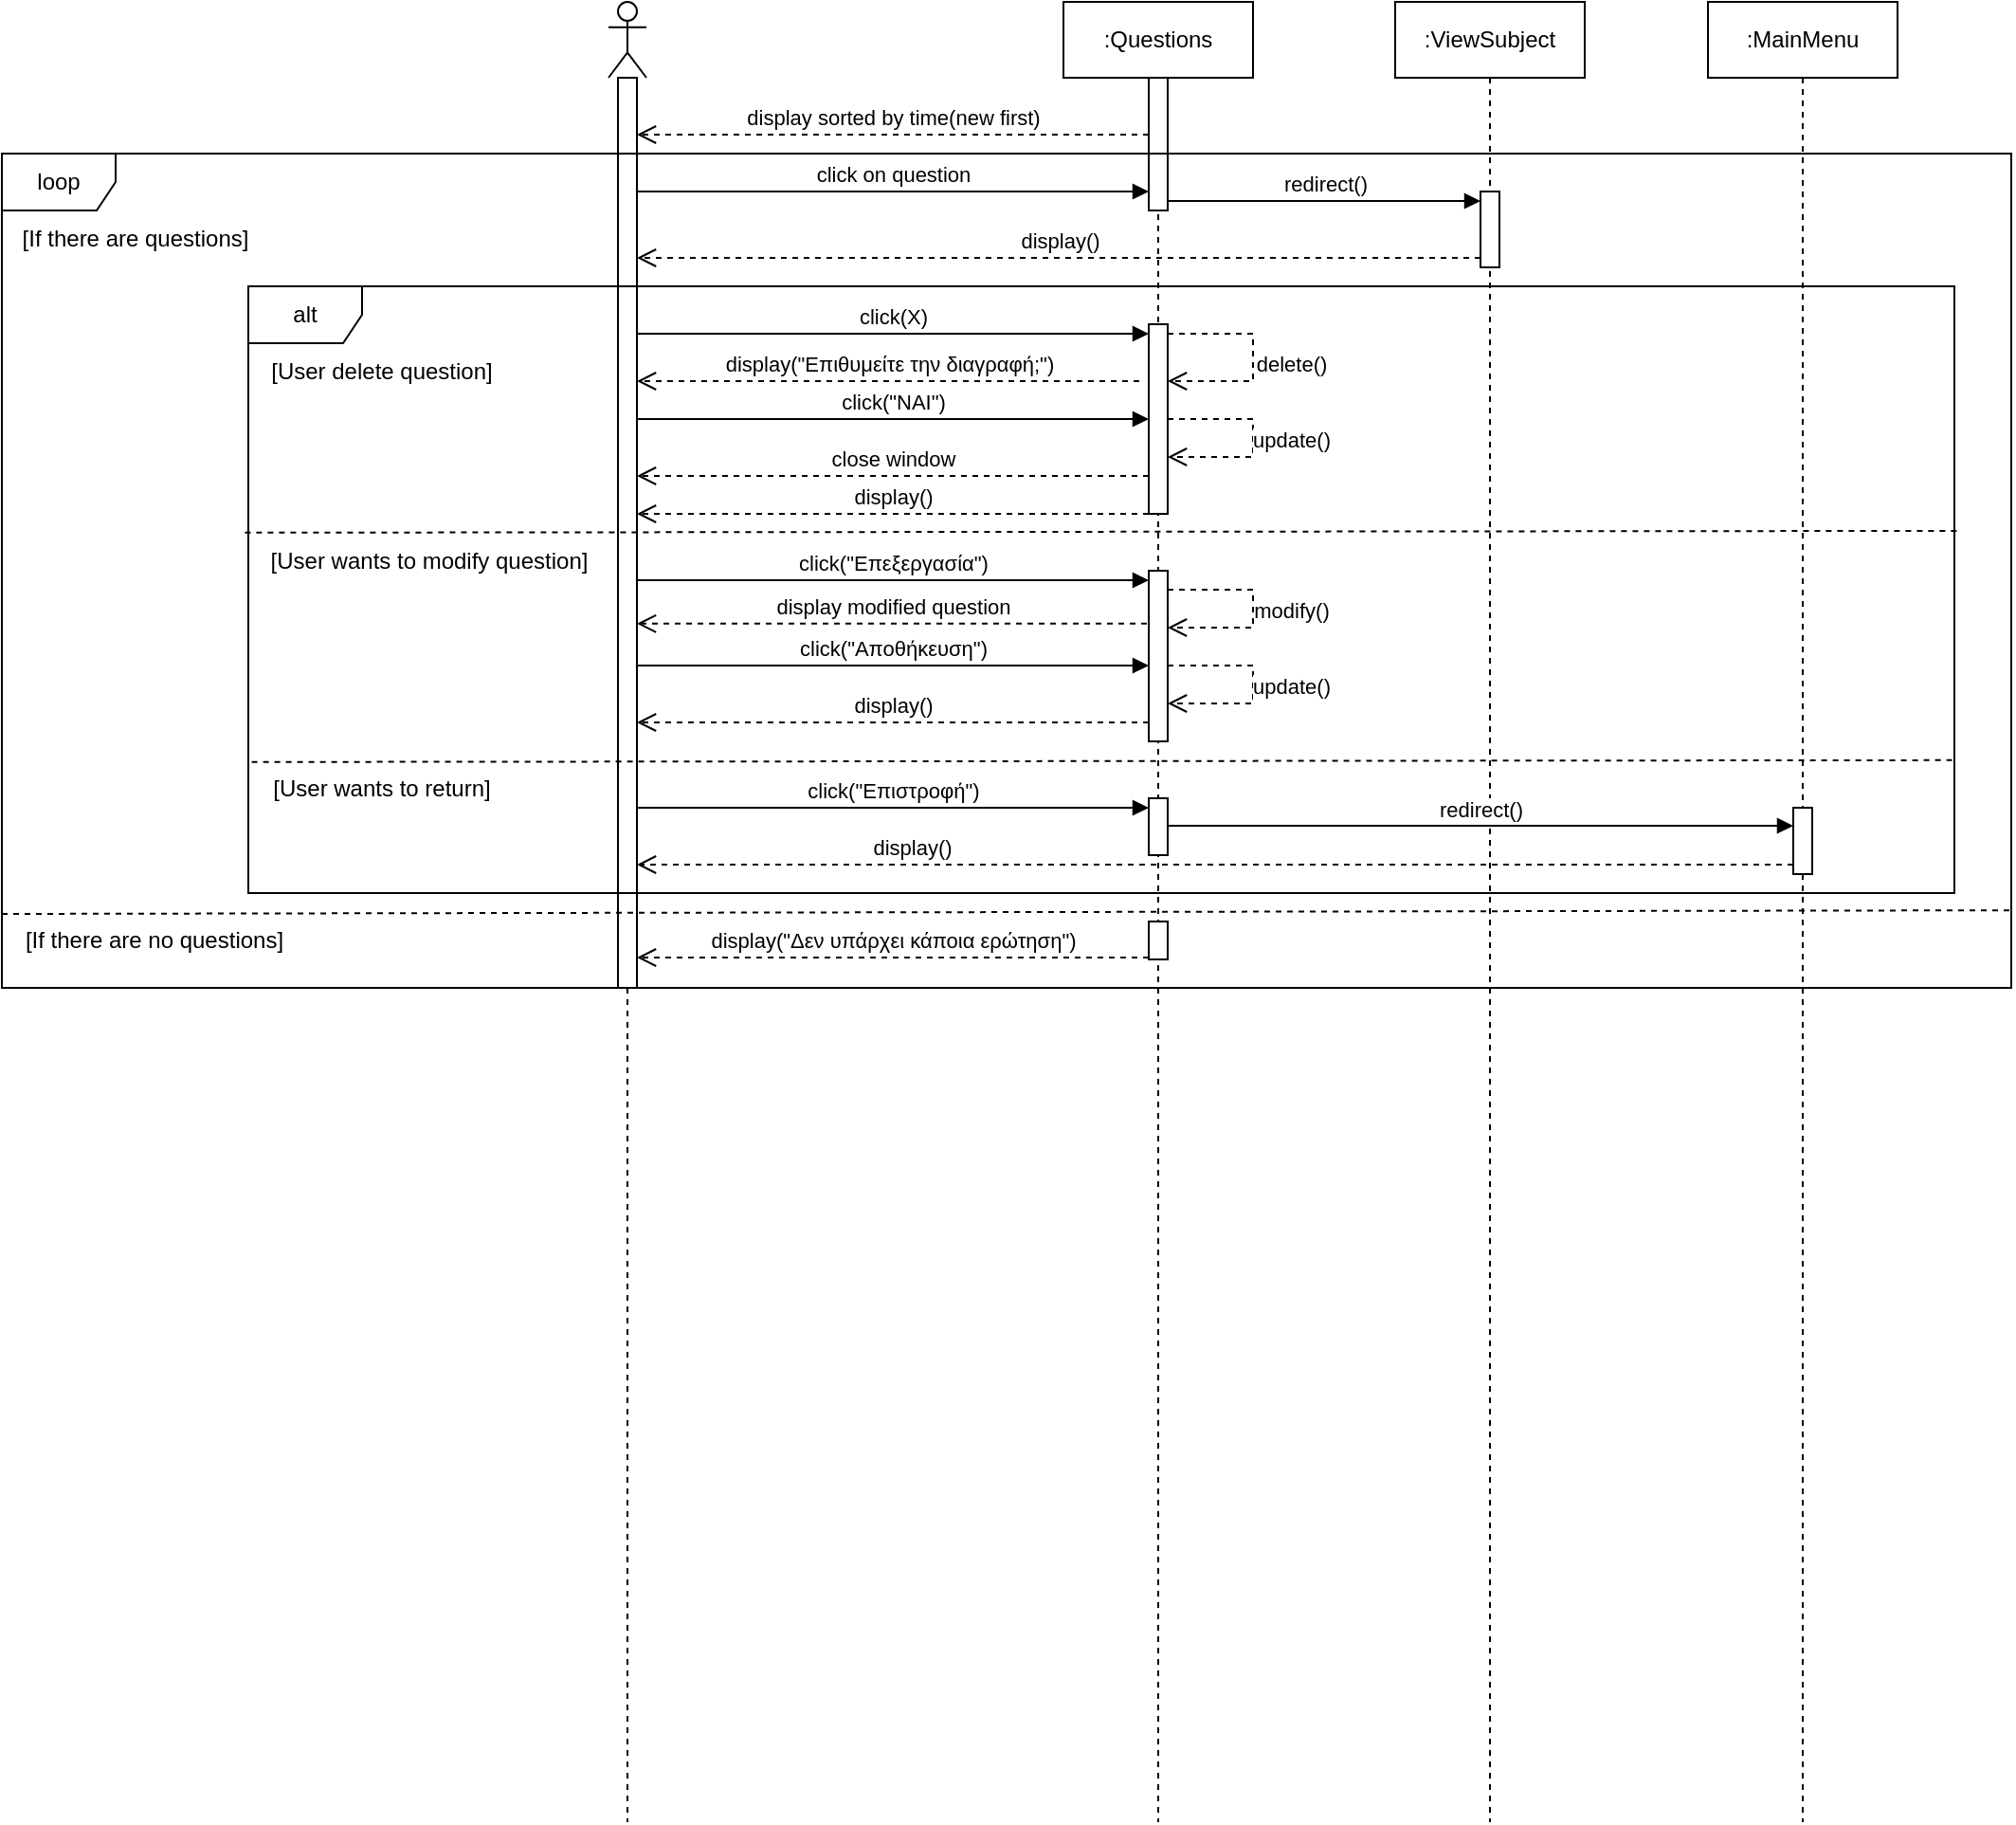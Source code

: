 <mxfile version="27.0.5">
  <diagram name="Σελίδα-1" id="nZ9dE0ernTknzVwTiY8l">
    <mxGraphModel dx="1611" dy="1102" grid="1" gridSize="10" guides="1" tooltips="1" connect="1" arrows="1" fold="1" page="1" pageScale="1" pageWidth="827" pageHeight="1169" math="0" shadow="0" adaptiveColors="none">
      <root>
        <mxCell id="0" />
        <mxCell id="1" parent="0" />
        <mxCell id="lzkj55j0BClkPCkctL9j-1" value=":Questions" style="shape=umlLifeline;perimeter=lifelinePerimeter;whiteSpace=wrap;html=1;container=1;dropTarget=0;collapsible=0;recursiveResize=0;outlineConnect=0;portConstraint=eastwest;newEdgeStyle={&quot;curved&quot;:0,&quot;rounded&quot;:0};" parent="1" vertex="1">
          <mxGeometry x="290" y="80" width="100" height="960" as="geometry" />
        </mxCell>
        <mxCell id="lzkj55j0BClkPCkctL9j-6" value="" style="html=1;points=[[0,0,0,0,5],[0,1,0,0,-5],[1,0,0,0,5],[1,1,0,0,-5]];perimeter=orthogonalPerimeter;outlineConnect=0;targetShapes=umlLifeline;portConstraint=eastwest;newEdgeStyle={&quot;curved&quot;:0,&quot;rounded&quot;:0};" parent="lzkj55j0BClkPCkctL9j-1" vertex="1">
          <mxGeometry x="45" y="40" width="10" height="70" as="geometry" />
        </mxCell>
        <mxCell id="lzkj55j0BClkPCkctL9j-16" value="" style="html=1;points=[[0,0,0,0,5],[0,1,0,0,-5],[1,0,0,0,5],[1,1,0,0,-5]];perimeter=orthogonalPerimeter;outlineConnect=0;targetShapes=umlLifeline;portConstraint=eastwest;newEdgeStyle={&quot;curved&quot;:0,&quot;rounded&quot;:0};" parent="lzkj55j0BClkPCkctL9j-1" vertex="1">
          <mxGeometry x="45" y="170" width="10" height="100" as="geometry" />
        </mxCell>
        <mxCell id="lzkj55j0BClkPCkctL9j-21" value="update()" style="html=1;verticalAlign=bottom;endArrow=open;dashed=1;endSize=8;curved=0;rounded=0;" parent="lzkj55j0BClkPCkctL9j-1" source="lzkj55j0BClkPCkctL9j-16" target="lzkj55j0BClkPCkctL9j-16" edge="1">
          <mxGeometry x="0.182" y="-20" relative="1" as="geometry">
            <mxPoint x="60" y="220" as="sourcePoint" />
            <mxPoint x="60" y="240" as="targetPoint" />
            <Array as="points">
              <mxPoint x="100" y="220" />
              <mxPoint x="100" y="240" />
            </Array>
            <mxPoint x="20" y="20" as="offset" />
          </mxGeometry>
        </mxCell>
        <mxCell id="lzkj55j0BClkPCkctL9j-25" value="" style="html=1;points=[[0,0,0,0,5],[0,1,0,0,-5],[1,0,0,0,5],[1,1,0,0,-5]];perimeter=orthogonalPerimeter;outlineConnect=0;targetShapes=umlLifeline;portConstraint=eastwest;newEdgeStyle={&quot;curved&quot;:0,&quot;rounded&quot;:0};" parent="lzkj55j0BClkPCkctL9j-1" vertex="1">
          <mxGeometry x="45" y="300" width="10" height="90" as="geometry" />
        </mxCell>
        <mxCell id="lzkj55j0BClkPCkctL9j-26" value="click(&quot;Επεξεργασία&quot;)" style="html=1;verticalAlign=bottom;endArrow=block;curved=0;rounded=0;entryX=0;entryY=0;entryDx=0;entryDy=5;entryPerimeter=0;" parent="lzkj55j0BClkPCkctL9j-1" target="lzkj55j0BClkPCkctL9j-25" edge="1">
          <mxGeometry width="80" relative="1" as="geometry">
            <mxPoint x="-225" y="305" as="sourcePoint" />
            <mxPoint x="-130" y="300" as="targetPoint" />
          </mxGeometry>
        </mxCell>
        <mxCell id="lzkj55j0BClkPCkctL9j-29" value="display()" style="html=1;verticalAlign=bottom;endArrow=open;dashed=1;endSize=8;curved=0;rounded=0;exitX=0;exitY=1;exitDx=0;exitDy=-5;exitPerimeter=0;" parent="lzkj55j0BClkPCkctL9j-1" edge="1">
          <mxGeometry relative="1" as="geometry">
            <mxPoint x="45" y="380" as="sourcePoint" />
            <mxPoint x="-225" y="380" as="targetPoint" />
          </mxGeometry>
        </mxCell>
        <mxCell id="lzkj55j0BClkPCkctL9j-50" value="delete()" style="html=1;verticalAlign=bottom;endArrow=open;dashed=1;endSize=8;curved=0;rounded=0;exitX=1;exitY=0;exitDx=0;exitDy=5;exitPerimeter=0;" parent="lzkj55j0BClkPCkctL9j-1" source="lzkj55j0BClkPCkctL9j-16" target="lzkj55j0BClkPCkctL9j-16" edge="1">
          <mxGeometry x="0.217" y="-20" relative="1" as="geometry">
            <mxPoint x="70" y="180" as="sourcePoint" />
            <mxPoint x="70" y="200" as="targetPoint" />
            <Array as="points">
              <mxPoint x="100" y="175" />
              <mxPoint x="100" y="200" />
            </Array>
            <mxPoint x="20" y="20" as="offset" />
          </mxGeometry>
        </mxCell>
        <mxCell id="lzkj55j0BClkPCkctL9j-2" value="" style="shape=umlLifeline;perimeter=lifelinePerimeter;whiteSpace=wrap;html=1;container=1;dropTarget=0;collapsible=0;recursiveResize=0;outlineConnect=0;portConstraint=eastwest;newEdgeStyle={&quot;curved&quot;:0,&quot;rounded&quot;:0};participant=umlActor;" parent="1" vertex="1">
          <mxGeometry x="50" y="80" width="20" height="960" as="geometry" />
        </mxCell>
        <mxCell id="lzkj55j0BClkPCkctL9j-5" value="" style="html=1;points=[[0,0,0,0,5],[0,1,0,0,-5],[1,0,0,0,5],[1,1,0,0,-5]];perimeter=orthogonalPerimeter;outlineConnect=0;targetShapes=umlLifeline;portConstraint=eastwest;newEdgeStyle={&quot;curved&quot;:0,&quot;rounded&quot;:0};" parent="lzkj55j0BClkPCkctL9j-2" vertex="1">
          <mxGeometry x="5" y="40" width="10" height="480" as="geometry" />
        </mxCell>
        <mxCell id="lzkj55j0BClkPCkctL9j-3" value=":ViewSubject" style="shape=umlLifeline;perimeter=lifelinePerimeter;whiteSpace=wrap;html=1;container=1;dropTarget=0;collapsible=0;recursiveResize=0;outlineConnect=0;portConstraint=eastwest;newEdgeStyle={&quot;curved&quot;:0,&quot;rounded&quot;:0};" parent="1" vertex="1">
          <mxGeometry x="465" y="80" width="100" height="960" as="geometry" />
        </mxCell>
        <mxCell id="lzkj55j0BClkPCkctL9j-4" value="display sorted by time(new first)" style="html=1;verticalAlign=bottom;endArrow=open;dashed=1;endSize=8;curved=0;rounded=0;" parent="1" source="lzkj55j0BClkPCkctL9j-6" edge="1">
          <mxGeometry relative="1" as="geometry">
            <mxPoint x="205" y="150" as="sourcePoint" />
            <mxPoint x="65" y="150" as="targetPoint" />
            <Array as="points">
              <mxPoint x="140" y="150" />
            </Array>
          </mxGeometry>
        </mxCell>
        <mxCell id="lzkj55j0BClkPCkctL9j-7" value="loop" style="shape=umlFrame;whiteSpace=wrap;html=1;pointerEvents=0;" parent="1" vertex="1">
          <mxGeometry x="-270" y="160" width="1060" height="440" as="geometry" />
        </mxCell>
        <mxCell id="lzkj55j0BClkPCkctL9j-8" value="[If there are questions]" style="text;html=1;align=center;verticalAlign=middle;resizable=0;points=[];autosize=1;strokeColor=none;fillColor=none;" parent="1" vertex="1">
          <mxGeometry x="-270" y="190" width="140" height="30" as="geometry" />
        </mxCell>
        <mxCell id="lzkj55j0BClkPCkctL9j-10" value="click on question" style="html=1;verticalAlign=bottom;endArrow=block;curved=0;rounded=0;exitX=1;exitY=0.059;exitDx=0;exitDy=0;exitPerimeter=0;" parent="1" edge="1">
          <mxGeometry width="80" relative="1" as="geometry">
            <mxPoint x="65" y="180.0" as="sourcePoint" />
            <mxPoint x="335" y="180.0" as="targetPoint" />
          </mxGeometry>
        </mxCell>
        <mxCell id="lzkj55j0BClkPCkctL9j-11" value="redirect()" style="html=1;verticalAlign=bottom;endArrow=block;curved=0;rounded=0;exitX=1;exitY=1;exitDx=0;exitDy=-5;exitPerimeter=0;" parent="1" source="lzkj55j0BClkPCkctL9j-6" target="lzkj55j0BClkPCkctL9j-12" edge="1">
          <mxGeometry width="80" relative="1" as="geometry">
            <mxPoint x="390" y="188" as="sourcePoint" />
            <mxPoint x="470" y="188" as="targetPoint" />
          </mxGeometry>
        </mxCell>
        <mxCell id="lzkj55j0BClkPCkctL9j-12" value="" style="html=1;points=[[0,0,0,0,5],[0,1,0,0,-5],[1,0,0,0,5],[1,1,0,0,-5]];perimeter=orthogonalPerimeter;outlineConnect=0;targetShapes=umlLifeline;portConstraint=eastwest;newEdgeStyle={&quot;curved&quot;:0,&quot;rounded&quot;:0};" parent="1" vertex="1">
          <mxGeometry x="510" y="180" width="10" height="40" as="geometry" />
        </mxCell>
        <mxCell id="lzkj55j0BClkPCkctL9j-13" value="display()" style="html=1;verticalAlign=bottom;endArrow=open;dashed=1;endSize=8;curved=0;rounded=0;exitX=0;exitY=1;exitDx=0;exitDy=-5;exitPerimeter=0;" parent="1" source="lzkj55j0BClkPCkctL9j-12" target="lzkj55j0BClkPCkctL9j-5" edge="1">
          <mxGeometry relative="1" as="geometry">
            <mxPoint x="440" y="440" as="sourcePoint" />
            <mxPoint x="360" y="440" as="targetPoint" />
          </mxGeometry>
        </mxCell>
        <mxCell id="lzkj55j0BClkPCkctL9j-14" value="alt" style="shape=umlFrame;whiteSpace=wrap;html=1;pointerEvents=0;" parent="1" vertex="1">
          <mxGeometry x="-140" y="230" width="900" height="320" as="geometry" />
        </mxCell>
        <mxCell id="lzkj55j0BClkPCkctL9j-15" value="[User delete question]" style="text;html=1;align=center;verticalAlign=middle;resizable=0;points=[];autosize=1;strokeColor=none;fillColor=none;" parent="1" vertex="1">
          <mxGeometry x="-140" y="260" width="140" height="30" as="geometry" />
        </mxCell>
        <mxCell id="lzkj55j0BClkPCkctL9j-17" value="click(X)" style="html=1;verticalAlign=bottom;endArrow=block;curved=0;rounded=0;entryX=0;entryY=0;entryDx=0;entryDy=5;entryPerimeter=0;" parent="1" source="lzkj55j0BClkPCkctL9j-5" target="lzkj55j0BClkPCkctL9j-16" edge="1">
          <mxGeometry width="80" relative="1" as="geometry">
            <mxPoint x="80" y="250" as="sourcePoint" />
            <mxPoint x="160" y="250" as="targetPoint" />
          </mxGeometry>
        </mxCell>
        <mxCell id="lzkj55j0BClkPCkctL9j-18" value="display(&quot;Επιθυμείτε την διαγραφή;&quot;)" style="html=1;verticalAlign=bottom;endArrow=open;dashed=1;endSize=8;curved=0;rounded=0;" parent="1" target="lzkj55j0BClkPCkctL9j-5" edge="1">
          <mxGeometry relative="1" as="geometry">
            <mxPoint x="330" y="280" as="sourcePoint" />
            <mxPoint x="65" y="274.5" as="targetPoint" />
          </mxGeometry>
        </mxCell>
        <mxCell id="lzkj55j0BClkPCkctL9j-19" value="click(&quot;ΝΑΙ&quot;)" style="html=1;verticalAlign=bottom;endArrow=block;curved=0;rounded=0;" parent="1" edge="1">
          <mxGeometry width="80" relative="1" as="geometry">
            <mxPoint x="65" y="300" as="sourcePoint" />
            <mxPoint x="335" y="300" as="targetPoint" />
          </mxGeometry>
        </mxCell>
        <mxCell id="lzkj55j0BClkPCkctL9j-20" value="close window" style="html=1;verticalAlign=bottom;endArrow=open;dashed=1;endSize=8;curved=0;rounded=0;exitX=0;exitY=1;exitDx=0;exitDy=-5;exitPerimeter=0;" parent="1" edge="1">
          <mxGeometry relative="1" as="geometry">
            <mxPoint x="335" y="330" as="sourcePoint" />
            <mxPoint x="65" y="330" as="targetPoint" />
          </mxGeometry>
        </mxCell>
        <mxCell id="lzkj55j0BClkPCkctL9j-22" value="display()" style="html=1;verticalAlign=bottom;endArrow=open;dashed=1;endSize=8;curved=0;rounded=0;" parent="1" target="lzkj55j0BClkPCkctL9j-5" edge="1">
          <mxGeometry relative="1" as="geometry">
            <mxPoint x="335" y="350" as="sourcePoint" />
            <mxPoint x="70" y="350" as="targetPoint" />
          </mxGeometry>
        </mxCell>
        <mxCell id="lzkj55j0BClkPCkctL9j-23" value="" style="endArrow=none;dashed=1;html=1;rounded=0;exitX=-0.002;exitY=0.406;exitDx=0;exitDy=0;exitPerimeter=0;entryX=1.002;entryY=0.403;entryDx=0;entryDy=0;entryPerimeter=0;" parent="1" source="lzkj55j0BClkPCkctL9j-14" target="lzkj55j0BClkPCkctL9j-14" edge="1">
          <mxGeometry width="50" height="50" relative="1" as="geometry">
            <mxPoint x="210" y="420" as="sourcePoint" />
            <mxPoint x="260" y="370" as="targetPoint" />
          </mxGeometry>
        </mxCell>
        <mxCell id="lzkj55j0BClkPCkctL9j-24" value="[User wants to modify question]" style="text;html=1;align=center;verticalAlign=middle;resizable=0;points=[];autosize=1;strokeColor=none;fillColor=none;" parent="1" vertex="1">
          <mxGeometry x="-140" y="360" width="190" height="30" as="geometry" />
        </mxCell>
        <mxCell id="lzkj55j0BClkPCkctL9j-31" value="modify()" style="html=1;verticalAlign=bottom;endArrow=open;dashed=1;endSize=8;curved=0;rounded=0;" parent="1" edge="1">
          <mxGeometry x="0.182" y="-20" relative="1" as="geometry">
            <mxPoint x="345" y="390" as="sourcePoint" />
            <mxPoint x="345" y="410" as="targetPoint" />
            <Array as="points">
              <mxPoint x="390" y="390" />
              <mxPoint x="390" y="410" />
            </Array>
            <mxPoint x="20" y="20" as="offset" />
          </mxGeometry>
        </mxCell>
        <mxCell id="lzkj55j0BClkPCkctL9j-28" value="click(&quot;Αποθήκευση&quot;)" style="html=1;verticalAlign=bottom;endArrow=block;curved=0;rounded=0;" parent="1" edge="1">
          <mxGeometry width="80" relative="1" as="geometry">
            <mxPoint x="65" y="430" as="sourcePoint" />
            <mxPoint x="335" y="430" as="targetPoint" />
          </mxGeometry>
        </mxCell>
        <mxCell id="lzkj55j0BClkPCkctL9j-33" value="display modified question" style="html=1;verticalAlign=bottom;endArrow=open;dashed=1;endSize=8;curved=0;rounded=0;exitX=-0.1;exitY=0.31;exitDx=0;exitDy=0;exitPerimeter=0;" parent="1" source="lzkj55j0BClkPCkctL9j-25" target="lzkj55j0BClkPCkctL9j-5" edge="1">
          <mxGeometry relative="1" as="geometry">
            <mxPoint x="330" y="410" as="sourcePoint" />
            <mxPoint x="250" y="410" as="targetPoint" />
          </mxGeometry>
        </mxCell>
        <mxCell id="lzkj55j0BClkPCkctL9j-34" value="update()" style="html=1;verticalAlign=bottom;endArrow=open;dashed=1;endSize=8;curved=0;rounded=0;" parent="1" edge="1">
          <mxGeometry x="0.182" y="-20" relative="1" as="geometry">
            <mxPoint x="345" y="430" as="sourcePoint" />
            <mxPoint x="345" y="450" as="targetPoint" />
            <Array as="points">
              <mxPoint x="390" y="430" />
              <mxPoint x="390" y="450" />
            </Array>
            <mxPoint x="20" y="20" as="offset" />
          </mxGeometry>
        </mxCell>
        <mxCell id="lzkj55j0BClkPCkctL9j-35" value=":MainMenu" style="shape=umlLifeline;perimeter=lifelinePerimeter;whiteSpace=wrap;html=1;container=1;dropTarget=0;collapsible=0;recursiveResize=0;outlineConnect=0;portConstraint=eastwest;newEdgeStyle={&quot;curved&quot;:0,&quot;rounded&quot;:0};" parent="1" vertex="1">
          <mxGeometry x="630" y="80" width="100" height="960" as="geometry" />
        </mxCell>
        <mxCell id="lzkj55j0BClkPCkctL9j-42" value="" style="html=1;points=[[0,0,0,0,5],[0,1,0,0,-5],[1,0,0,0,5],[1,1,0,0,-5]];perimeter=orthogonalPerimeter;outlineConnect=0;targetShapes=umlLifeline;portConstraint=eastwest;newEdgeStyle={&quot;curved&quot;:0,&quot;rounded&quot;:0};" parent="lzkj55j0BClkPCkctL9j-35" vertex="1">
          <mxGeometry x="45" y="425" width="10" height="35" as="geometry" />
        </mxCell>
        <mxCell id="lzkj55j0BClkPCkctL9j-36" value="" style="endArrow=none;dashed=1;html=1;rounded=0;exitX=0.002;exitY=0.784;exitDx=0;exitDy=0;exitPerimeter=0;entryX=1;entryY=0.781;entryDx=0;entryDy=0;entryPerimeter=0;" parent="1" source="lzkj55j0BClkPCkctL9j-14" target="lzkj55j0BClkPCkctL9j-14" edge="1">
          <mxGeometry width="50" height="50" relative="1" as="geometry">
            <mxPoint x="-30" y="530" as="sourcePoint" />
            <mxPoint x="20" y="480" as="targetPoint" />
          </mxGeometry>
        </mxCell>
        <mxCell id="lzkj55j0BClkPCkctL9j-38" value="" style="html=1;points=[[0,0,0,0,5],[0,1,0,0,-5],[1,0,0,0,5],[1,1,0,0,-5]];perimeter=orthogonalPerimeter;outlineConnect=0;targetShapes=umlLifeline;portConstraint=eastwest;newEdgeStyle={&quot;curved&quot;:0,&quot;rounded&quot;:0};" parent="1" vertex="1">
          <mxGeometry x="335" y="500" width="10" height="30" as="geometry" />
        </mxCell>
        <mxCell id="lzkj55j0BClkPCkctL9j-39" value="[User wants to return]" style="text;html=1;align=center;verticalAlign=middle;resizable=0;points=[];autosize=1;strokeColor=none;fillColor=none;" parent="1" vertex="1">
          <mxGeometry x="-140" y="480" width="140" height="30" as="geometry" />
        </mxCell>
        <mxCell id="lzkj55j0BClkPCkctL9j-40" value="click(&quot;Επιστροφή&quot;)" style="html=1;verticalAlign=bottom;endArrow=block;curved=0;rounded=0;entryX=0;entryY=0;entryDx=0;entryDy=5;entryPerimeter=0;" parent="1" source="lzkj55j0BClkPCkctL9j-5" target="lzkj55j0BClkPCkctL9j-38" edge="1">
          <mxGeometry width="80" relative="1" as="geometry">
            <mxPoint x="70" y="504.5" as="sourcePoint" />
            <mxPoint x="150" y="504.5" as="targetPoint" />
          </mxGeometry>
        </mxCell>
        <mxCell id="lzkj55j0BClkPCkctL9j-41" value="redirect()" style="html=1;verticalAlign=bottom;endArrow=block;curved=0;rounded=0;" parent="1" target="lzkj55j0BClkPCkctL9j-42" edge="1">
          <mxGeometry width="80" relative="1" as="geometry">
            <mxPoint x="345" y="514.5" as="sourcePoint" />
            <mxPoint x="425" y="514.5" as="targetPoint" />
          </mxGeometry>
        </mxCell>
        <mxCell id="lzkj55j0BClkPCkctL9j-43" value="display()" style="html=1;verticalAlign=bottom;endArrow=open;dashed=1;endSize=8;curved=0;rounded=0;exitX=0;exitY=1;exitDx=0;exitDy=-5;exitPerimeter=0;" parent="1" source="lzkj55j0BClkPCkctL9j-42" target="lzkj55j0BClkPCkctL9j-5" edge="1">
          <mxGeometry x="0.525" relative="1" as="geometry">
            <mxPoint x="470" y="544.5" as="sourcePoint" />
            <mxPoint x="390" y="544.5" as="targetPoint" />
            <mxPoint as="offset" />
          </mxGeometry>
        </mxCell>
        <mxCell id="lzkj55j0BClkPCkctL9j-44" value="" style="endArrow=none;dashed=1;html=1;rounded=0;entryX=1;entryY=0.907;entryDx=0;entryDy=0;entryPerimeter=0;" parent="1" target="lzkj55j0BClkPCkctL9j-7" edge="1">
          <mxGeometry width="50" height="50" relative="1" as="geometry">
            <mxPoint x="-270" y="561" as="sourcePoint" />
            <mxPoint x="-100" y="570" as="targetPoint" />
          </mxGeometry>
        </mxCell>
        <mxCell id="lzkj55j0BClkPCkctL9j-45" value="[If there are no questions]" style="text;html=1;align=center;verticalAlign=middle;resizable=0;points=[];autosize=1;strokeColor=none;fillColor=none;" parent="1" vertex="1">
          <mxGeometry x="-270" y="560" width="160" height="30" as="geometry" />
        </mxCell>
        <mxCell id="lzkj55j0BClkPCkctL9j-47" value="" style="html=1;points=[[0,0,0,0,5],[0,1,0,0,-5],[1,0,0,0,5],[1,1,0,0,-5]];perimeter=orthogonalPerimeter;outlineConnect=0;targetShapes=umlLifeline;portConstraint=eastwest;newEdgeStyle={&quot;curved&quot;:0,&quot;rounded&quot;:0};" parent="1" vertex="1">
          <mxGeometry x="335" y="565" width="10" height="20" as="geometry" />
        </mxCell>
        <mxCell id="lzkj55j0BClkPCkctL9j-48" value="display(&quot;Δεν υπάρχει κάποια ερώτηση&quot;)" style="html=1;verticalAlign=bottom;endArrow=open;dashed=1;endSize=8;curved=0;rounded=0;" parent="1" target="lzkj55j0BClkPCkctL9j-5" edge="1">
          <mxGeometry relative="1" as="geometry">
            <mxPoint x="335" y="584" as="sourcePoint" />
            <mxPoint x="255" y="584" as="targetPoint" />
            <mxPoint as="offset" />
          </mxGeometry>
        </mxCell>
      </root>
    </mxGraphModel>
  </diagram>
</mxfile>
